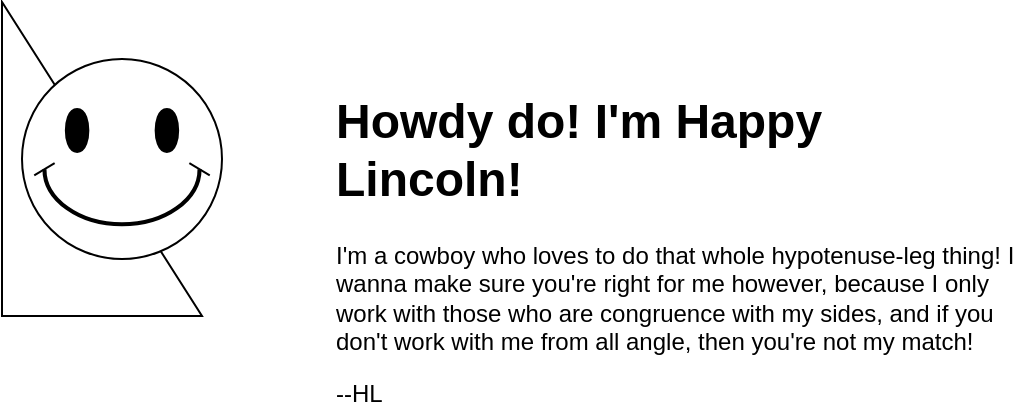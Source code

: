 <mxfile version="20.8.9" type="github">
  <diagram name="Page-1" id="tGf0pls6zJaBDZakemk3">
    <mxGraphModel dx="465" dy="432" grid="1" gridSize="10" guides="1" tooltips="1" connect="1" arrows="1" fold="1" page="1" pageScale="1" pageWidth="291" pageHeight="413" math="0" shadow="0">
      <root>
        <mxCell id="0" />
        <mxCell id="1" parent="0" />
        <mxCell id="9300QycROqR3V97BMiuH-1" value="&lt;h1&gt;Howdy do! I&#39;m Happy Lincoln!&lt;/h1&gt;&lt;p&gt;I&#39;m a cowboy who loves to do that whole hypotenuse-leg thing! I wanna make sure you&#39;re right for me however, because I only work with those who are congruence with my sides, and if you don&#39;t work with me from all angle, then you&#39;re not my match!&lt;/p&gt;&lt;p&gt;--HL&lt;/p&gt;" style="text;html=1;strokeColor=none;fillColor=none;spacing=5;spacingTop=-20;whiteSpace=wrap;overflow=hidden;rounded=0;" vertex="1" parent="1">
          <mxGeometry x="582" y="160" width="350" height="160" as="geometry" />
        </mxCell>
        <mxCell id="9300QycROqR3V97BMiuH-4" value="" style="verticalLabelPosition=bottom;verticalAlign=top;html=1;shape=mxgraph.basic.orthogonal_triangle" vertex="1" parent="1">
          <mxGeometry x="420" y="120" width="100" height="157" as="geometry" />
        </mxCell>
        <mxCell id="9300QycROqR3V97BMiuH-6" value="" style="verticalLabelPosition=bottom;verticalAlign=top;html=1;shape=mxgraph.basic.smiley" vertex="1" parent="1">
          <mxGeometry x="430" y="148.5" width="100" height="100" as="geometry" />
        </mxCell>
      </root>
    </mxGraphModel>
  </diagram>
</mxfile>
